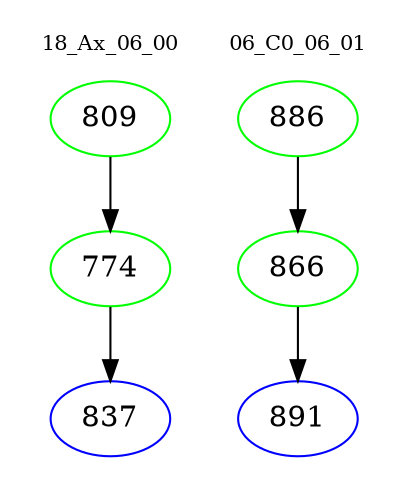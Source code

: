 digraph{
subgraph cluster_0 {
color = white
label = "18_Ax_06_00";
fontsize=10;
T0_809 [label="809", color="green"]
T0_809 -> T0_774 [color="black"]
T0_774 [label="774", color="green"]
T0_774 -> T0_837 [color="black"]
T0_837 [label="837", color="blue"]
}
subgraph cluster_1 {
color = white
label = "06_C0_06_01";
fontsize=10;
T1_886 [label="886", color="green"]
T1_886 -> T1_866 [color="black"]
T1_866 [label="866", color="green"]
T1_866 -> T1_891 [color="black"]
T1_891 [label="891", color="blue"]
}
}
